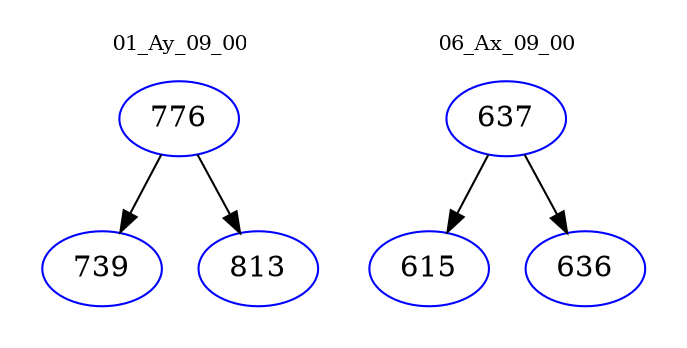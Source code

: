 digraph{
subgraph cluster_0 {
color = white
label = "01_Ay_09_00";
fontsize=10;
T0_776 [label="776", color="blue"]
T0_776 -> T0_739 [color="black"]
T0_739 [label="739", color="blue"]
T0_776 -> T0_813 [color="black"]
T0_813 [label="813", color="blue"]
}
subgraph cluster_1 {
color = white
label = "06_Ax_09_00";
fontsize=10;
T1_637 [label="637", color="blue"]
T1_637 -> T1_615 [color="black"]
T1_615 [label="615", color="blue"]
T1_637 -> T1_636 [color="black"]
T1_636 [label="636", color="blue"]
}
}
